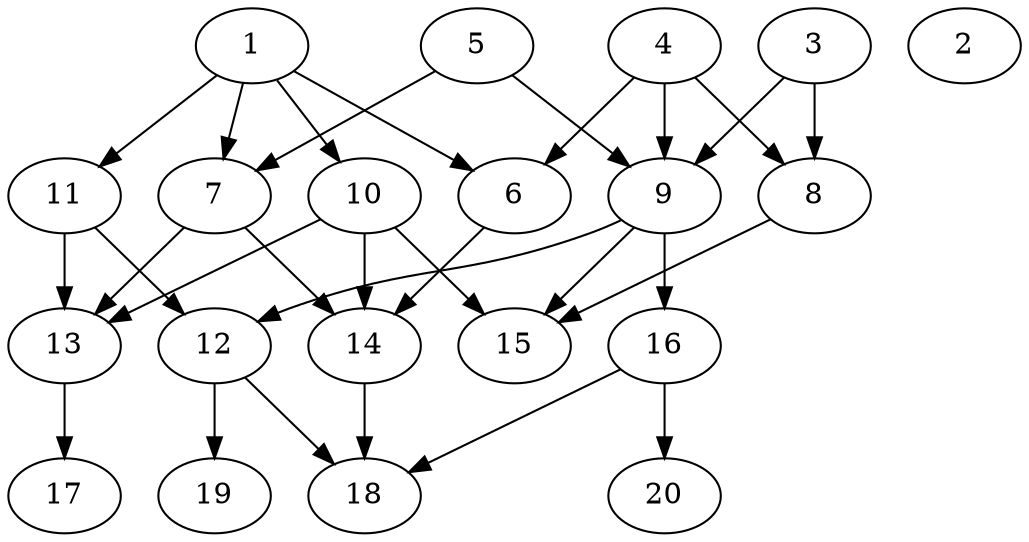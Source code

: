 // DAG (tier=2-normal, mode=compute, n=20, ccr=0.384, fat=0.568, density=0.561, regular=0.544, jump=0.116, mindata=524288, maxdata=8388608)
// DAG automatically generated by daggen at Sun Aug 24 16:33:33 2025
// /home/ermia/Project/Environments/daggen/bin/daggen --dot --ccr 0.384 --fat 0.568 --regular 0.544 --density 0.561 --jump 0.116 --mindata 524288 --maxdata 8388608 -n 20 
digraph G {
  1 [size="315908065014394650624", alpha="0.05", expect_size="157954032507197325312"]
  1 -> 6 [size ="371076794155008"]
  1 -> 7 [size ="371076794155008"]
  1 -> 10 [size ="371076794155008"]
  1 -> 11 [size ="371076794155008"]
  2 [size="127488331230478336000", alpha="0.12", expect_size="63744165615239168000"]
  3 [size="28131252907690440", alpha="0.01", expect_size="14065626453845220"]
  3 -> 8 [size ="459608510431232"]
  3 -> 9 [size ="459608510431232"]
  4 [size="570947639995481792", alpha="0.05", expect_size="285473819997740896"]
  4 -> 6 [size ="423584740671488"]
  4 -> 8 [size ="423584740671488"]
  4 -> 9 [size ="423584740671488"]
  5 [size="3875930211925098496", alpha="0.18", expect_size="1937965105962549248"]
  5 -> 7 [size ="19739703246848"]
  5 -> 9 [size ="19739703246848"]
  6 [size="454072865559605673984", alpha="0.20", expect_size="227036432779802836992"]
  6 -> 14 [size ="472614476709888"]
  7 [size="265963648169587456", alpha="0.04", expect_size="132981824084793728"]
  7 -> 13 [size ="184437983674368"]
  7 -> 14 [size ="184437983674368"]
  8 [size="19447268481283440", alpha="0.00", expect_size="9723634240641720"]
  8 -> 15 [size ="38668202934272"]
  9 [size="342079375092248512", alpha="0.06", expect_size="171039687546124256"]
  9 -> 12 [size ="308466698682368"]
  9 -> 15 [size ="308466698682368"]
  9 -> 16 [size ="308466698682368"]
  10 [size="8719428929716224000", alpha="0.02", expect_size="4359714464858112000"]
  10 -> 13 [size ="33890815180800"]
  10 -> 14 [size ="33890815180800"]
  10 -> 15 [size ="33890815180800"]
  11 [size="8890839293564814", alpha="0.15", expect_size="4445419646782407"]
  11 -> 12 [size ="438860840435712"]
  11 -> 13 [size ="438860840435712"]
  12 [size="146663335264256000000", alpha="0.15", expect_size="73331667632128000000"]
  12 -> 18 [size ="222486855680000"]
  12 -> 19 [size ="222486855680000"]
  13 [size="1786713508675584000", alpha="0.20", expect_size="893356754337792000"]
  13 -> 17 [size ="11779493068800"]
  14 [size="4607638151645250", alpha="0.02", expect_size="2303819075822625"]
  14 -> 18 [size ="200589233356800"]
  15 [size="438774120682491136", alpha="0.18", expect_size="219387060341245568"]
  16 [size="97323812348716122112", alpha="0.05", expect_size="48661906174358061056"]
  16 -> 18 [size ="169265869094912"]
  16 -> 20 [size ="169265869094912"]
  17 [size="977414432270850", alpha="0.09", expect_size="488707216135425"]
  18 [size="2671269807915008000", alpha="0.20", expect_size="1335634903957504000"]
  19 [size="182076017479778304000", alpha="0.05", expect_size="91038008739889152000"]
  20 [size="23668373507050324", alpha="0.01", expect_size="11834186753525162"]
}